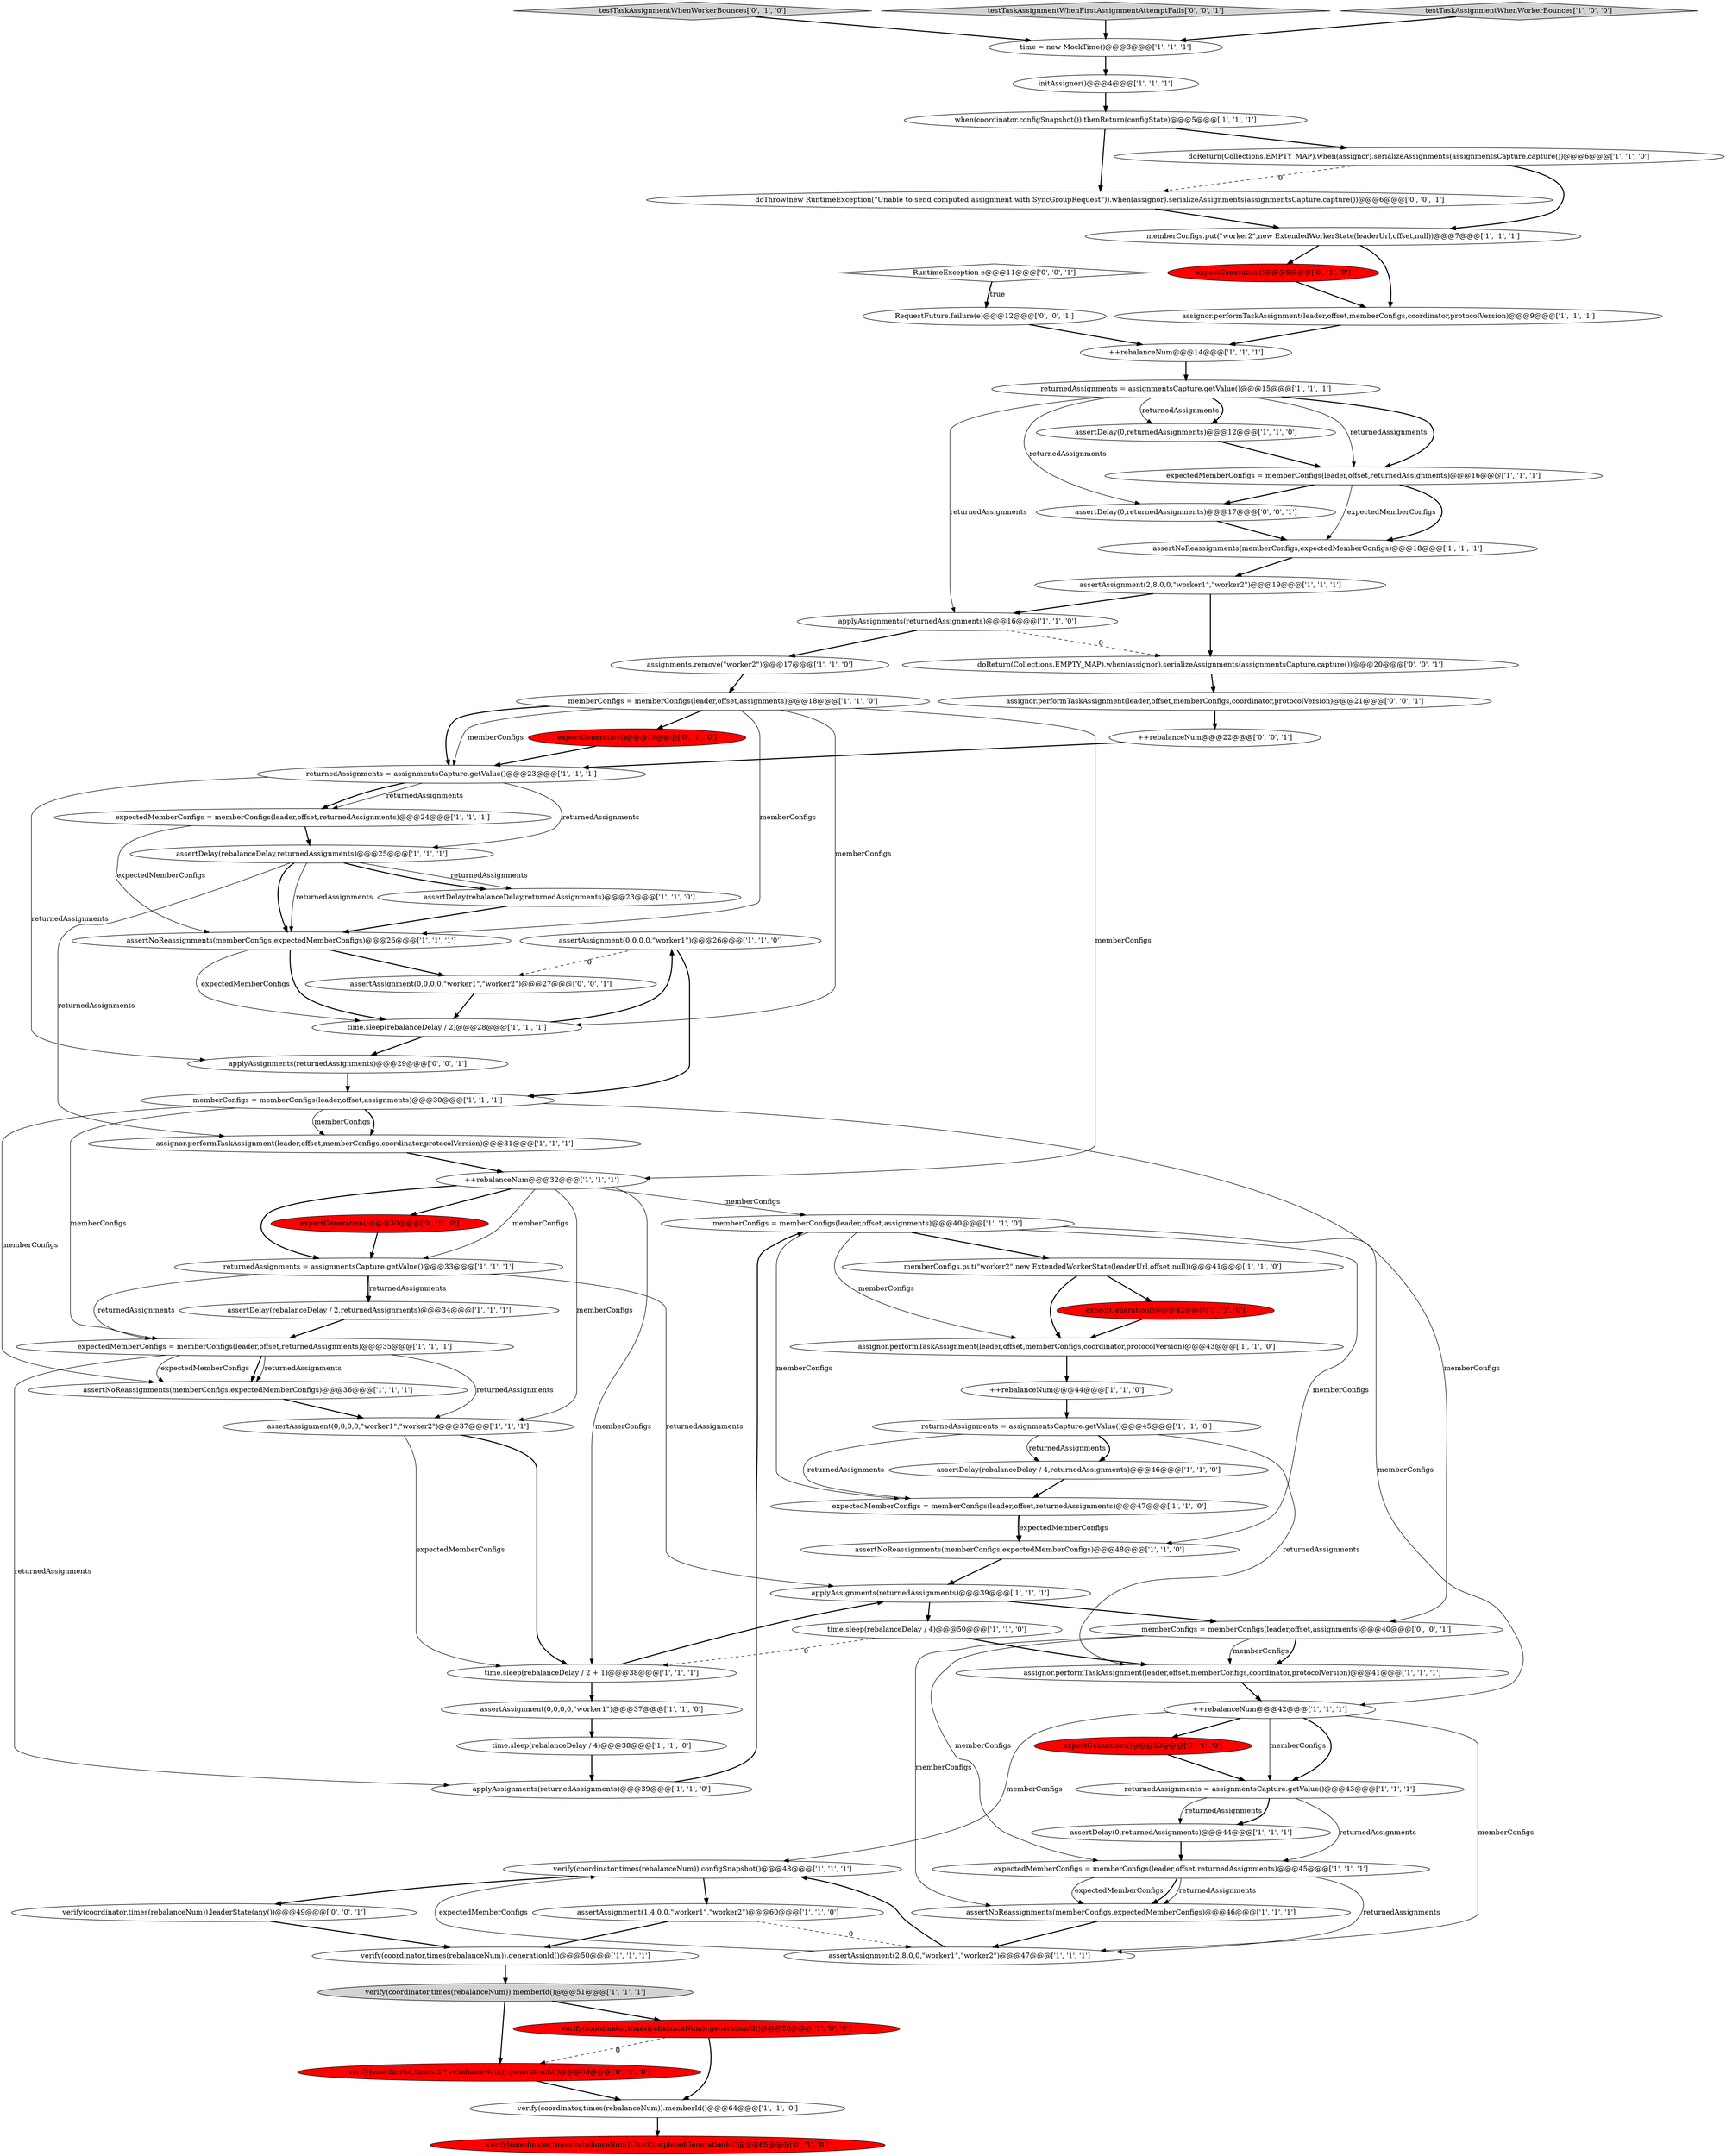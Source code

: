 digraph {
18 [style = filled, label = "verify(coordinator,times(rebalanceNum)).memberId()@@@64@@@['1', '1', '0']", fillcolor = white, shape = ellipse image = "AAA0AAABBB1BBB"];
25 [style = filled, label = "expectedMemberConfigs = memberConfigs(leader,offset,returnedAssignments)@@@47@@@['1', '1', '0']", fillcolor = white, shape = ellipse image = "AAA0AAABBB1BBB"];
37 [style = filled, label = "time.sleep(rebalanceDelay / 2)@@@28@@@['1', '1', '1']", fillcolor = white, shape = ellipse image = "AAA0AAABBB1BBB"];
65 [style = filled, label = "verify(coordinator,times(2 * rebalanceNum)).generationId()@@@63@@@['0', '1', '0']", fillcolor = red, shape = ellipse image = "AAA1AAABBB2BBB"];
68 [style = filled, label = "verify(coordinator,times(rebalanceNum)).leaderState(any())@@@49@@@['0', '0', '1']", fillcolor = white, shape = ellipse image = "AAA0AAABBB3BBB"];
76 [style = filled, label = "assertDelay(0,returnedAssignments)@@@17@@@['0', '0', '1']", fillcolor = white, shape = ellipse image = "AAA0AAABBB3BBB"];
55 [style = filled, label = "assertAssignment(0,0,0,0,\"worker1\")@@@26@@@['1', '1', '0']", fillcolor = white, shape = ellipse image = "AAA0AAABBB1BBB"];
17 [style = filled, label = "time.sleep(rebalanceDelay / 2 + 1)@@@38@@@['1', '1', '1']", fillcolor = white, shape = ellipse image = "AAA0AAABBB1BBB"];
57 [style = filled, label = "assertNoReassignments(memberConfigs,expectedMemberConfigs)@@@46@@@['1', '1', '1']", fillcolor = white, shape = ellipse image = "AAA0AAABBB1BBB"];
67 [style = filled, label = "doReturn(Collections.EMPTY_MAP).when(assignor).serializeAssignments(assignmentsCapture.capture())@@@20@@@['0', '0', '1']", fillcolor = white, shape = ellipse image = "AAA0AAABBB3BBB"];
6 [style = filled, label = "assertNoReassignments(memberConfigs,expectedMemberConfigs)@@@36@@@['1', '1', '1']", fillcolor = white, shape = ellipse image = "AAA0AAABBB1BBB"];
11 [style = filled, label = "memberConfigs.put(\"worker2\",new ExtendedWorkerState(leaderUrl,offset,null))@@@41@@@['1', '1', '0']", fillcolor = white, shape = ellipse image = "AAA0AAABBB1BBB"];
29 [style = filled, label = "assignor.performTaskAssignment(leader,offset,memberConfigs,coordinator,protocolVersion)@@@31@@@['1', '1', '1']", fillcolor = white, shape = ellipse image = "AAA0AAABBB1BBB"];
42 [style = filled, label = "time = new MockTime()@@@3@@@['1', '1', '1']", fillcolor = white, shape = ellipse image = "AAA0AAABBB1BBB"];
70 [style = filled, label = "memberConfigs = memberConfigs(leader,offset,assignments)@@@40@@@['0', '0', '1']", fillcolor = white, shape = ellipse image = "AAA0AAABBB3BBB"];
20 [style = filled, label = "assertDelay(0,returnedAssignments)@@@12@@@['1', '1', '0']", fillcolor = white, shape = ellipse image = "AAA0AAABBB1BBB"];
64 [style = filled, label = "expectGeneration()@@@42@@@['0', '1', '0']", fillcolor = red, shape = ellipse image = "AAA1AAABBB2BBB"];
28 [style = filled, label = "memberConfigs = memberConfigs(leader,offset,assignments)@@@40@@@['1', '1', '0']", fillcolor = white, shape = ellipse image = "AAA0AAABBB1BBB"];
62 [style = filled, label = "testTaskAssignmentWhenWorkerBounces['0', '1', '0']", fillcolor = lightgray, shape = diamond image = "AAA0AAABBB2BBB"];
3 [style = filled, label = "assertAssignment(0,0,0,0,\"worker1\",\"worker2\")@@@37@@@['1', '1', '1']", fillcolor = white, shape = ellipse image = "AAA0AAABBB1BBB"];
22 [style = filled, label = "applyAssignments(returnedAssignments)@@@39@@@['1', '1', '0']", fillcolor = white, shape = ellipse image = "AAA0AAABBB1BBB"];
69 [style = filled, label = "doThrow(new RuntimeException(\"Unable to send computed assignment with SyncGroupRequest\")).when(assignor).serializeAssignments(assignmentsCapture.capture())@@@6@@@['0', '0', '1']", fillcolor = white, shape = ellipse image = "AAA0AAABBB3BBB"];
36 [style = filled, label = "returnedAssignments = assignmentsCapture.getValue()@@@23@@@['1', '1', '1']", fillcolor = white, shape = ellipse image = "AAA0AAABBB1BBB"];
13 [style = filled, label = "assertDelay(rebalanceDelay / 4,returnedAssignments)@@@46@@@['1', '1', '0']", fillcolor = white, shape = ellipse image = "AAA0AAABBB1BBB"];
41 [style = filled, label = "verify(coordinator,times(rebalanceNum)).generationId()@@@58@@@['1', '0', '0']", fillcolor = red, shape = ellipse image = "AAA1AAABBB1BBB"];
12 [style = filled, label = "assertNoReassignments(memberConfigs,expectedMemberConfigs)@@@26@@@['1', '1', '1']", fillcolor = white, shape = ellipse image = "AAA0AAABBB1BBB"];
19 [style = filled, label = "++rebalanceNum@@@42@@@['1', '1', '1']", fillcolor = white, shape = ellipse image = "AAA0AAABBB1BBB"];
7 [style = filled, label = "memberConfigs = memberConfigs(leader,offset,assignments)@@@30@@@['1', '1', '1']", fillcolor = white, shape = ellipse image = "AAA0AAABBB1BBB"];
38 [style = filled, label = "assertDelay(rebalanceDelay,returnedAssignments)@@@25@@@['1', '1', '1']", fillcolor = white, shape = ellipse image = "AAA0AAABBB1BBB"];
40 [style = filled, label = "time.sleep(rebalanceDelay / 4)@@@38@@@['1', '1', '0']", fillcolor = white, shape = ellipse image = "AAA0AAABBB1BBB"];
39 [style = filled, label = "assertNoReassignments(memberConfigs,expectedMemberConfigs)@@@18@@@['1', '1', '1']", fillcolor = white, shape = ellipse image = "AAA0AAABBB1BBB"];
51 [style = filled, label = "assertAssignment(2,8,0,0,\"worker1\",\"worker2\")@@@47@@@['1', '1', '1']", fillcolor = white, shape = ellipse image = "AAA0AAABBB1BBB"];
72 [style = filled, label = "++rebalanceNum@@@22@@@['0', '0', '1']", fillcolor = white, shape = ellipse image = "AAA0AAABBB3BBB"];
5 [style = filled, label = "applyAssignments(returnedAssignments)@@@16@@@['1', '1', '0']", fillcolor = white, shape = ellipse image = "AAA0AAABBB1BBB"];
52 [style = filled, label = "assignor.performTaskAssignment(leader,offset,memberConfigs,coordinator,protocolVersion)@@@41@@@['1', '1', '1']", fillcolor = white, shape = ellipse image = "AAA0AAABBB1BBB"];
74 [style = filled, label = "testTaskAssignmentWhenFirstAssignmentAttemptFails['0', '0', '1']", fillcolor = lightgray, shape = diamond image = "AAA0AAABBB3BBB"];
53 [style = filled, label = "verify(coordinator,times(rebalanceNum)).generationId()@@@50@@@['1', '1', '1']", fillcolor = white, shape = ellipse image = "AAA0AAABBB1BBB"];
21 [style = filled, label = "expectedMemberConfigs = memberConfigs(leader,offset,returnedAssignments)@@@35@@@['1', '1', '1']", fillcolor = white, shape = ellipse image = "AAA0AAABBB1BBB"];
54 [style = filled, label = "assignor.performTaskAssignment(leader,offset,memberConfigs,coordinator,protocolVersion)@@@43@@@['1', '1', '0']", fillcolor = white, shape = ellipse image = "AAA0AAABBB1BBB"];
58 [style = filled, label = "verify(coordinator,times(rebalanceNum)).lastCompletedGenerationId()@@@65@@@['0', '1', '0']", fillcolor = red, shape = ellipse image = "AAA1AAABBB2BBB"];
77 [style = filled, label = "RuntimeException e@@@11@@@['0', '0', '1']", fillcolor = white, shape = diamond image = "AAA0AAABBB3BBB"];
15 [style = filled, label = "returnedAssignments = assignmentsCapture.getValue()@@@45@@@['1', '1', '0']", fillcolor = white, shape = ellipse image = "AAA0AAABBB1BBB"];
34 [style = filled, label = "expectedMemberConfigs = memberConfigs(leader,offset,returnedAssignments)@@@24@@@['1', '1', '1']", fillcolor = white, shape = ellipse image = "AAA0AAABBB1BBB"];
35 [style = filled, label = "verify(coordinator,times(rebalanceNum)).memberId()@@@51@@@['1', '1', '1']", fillcolor = lightgray, shape = ellipse image = "AAA0AAABBB1BBB"];
47 [style = filled, label = "memberConfigs = memberConfigs(leader,offset,assignments)@@@18@@@['1', '1', '0']", fillcolor = white, shape = ellipse image = "AAA0AAABBB1BBB"];
49 [style = filled, label = "assertDelay(rebalanceDelay,returnedAssignments)@@@23@@@['1', '1', '0']", fillcolor = white, shape = ellipse image = "AAA0AAABBB1BBB"];
71 [style = filled, label = "RequestFuture.failure(e)@@@12@@@['0', '0', '1']", fillcolor = white, shape = ellipse image = "AAA0AAABBB3BBB"];
0 [style = filled, label = "expectedMemberConfigs = memberConfigs(leader,offset,returnedAssignments)@@@45@@@['1', '1', '1']", fillcolor = white, shape = ellipse image = "AAA0AAABBB1BBB"];
32 [style = filled, label = "memberConfigs.put(\"worker2\",new ExtendedWorkerState(leaderUrl,offset,null))@@@7@@@['1', '1', '1']", fillcolor = white, shape = ellipse image = "AAA0AAABBB1BBB"];
4 [style = filled, label = "time.sleep(rebalanceDelay / 4)@@@50@@@['1', '1', '0']", fillcolor = white, shape = ellipse image = "AAA0AAABBB1BBB"];
9 [style = filled, label = "verify(coordinator,times(rebalanceNum)).configSnapshot()@@@48@@@['1', '1', '1']", fillcolor = white, shape = ellipse image = "AAA0AAABBB1BBB"];
59 [style = filled, label = "expectGeneration()@@@19@@@['0', '1', '0']", fillcolor = red, shape = ellipse image = "AAA1AAABBB2BBB"];
50 [style = filled, label = "++rebalanceNum@@@44@@@['1', '1', '0']", fillcolor = white, shape = ellipse image = "AAA0AAABBB1BBB"];
73 [style = filled, label = "assertAssignment(0,0,0,0,\"worker1\",\"worker2\")@@@27@@@['0', '0', '1']", fillcolor = white, shape = ellipse image = "AAA0AAABBB3BBB"];
75 [style = filled, label = "assignor.performTaskAssignment(leader,offset,memberConfigs,coordinator,protocolVersion)@@@21@@@['0', '0', '1']", fillcolor = white, shape = ellipse image = "AAA0AAABBB3BBB"];
45 [style = filled, label = "assignments.remove(\"worker2\")@@@17@@@['1', '1', '0']", fillcolor = white, shape = ellipse image = "AAA0AAABBB1BBB"];
66 [style = filled, label = "applyAssignments(returnedAssignments)@@@29@@@['0', '0', '1']", fillcolor = white, shape = ellipse image = "AAA0AAABBB3BBB"];
46 [style = filled, label = "returnedAssignments = assignmentsCapture.getValue()@@@15@@@['1', '1', '1']", fillcolor = white, shape = ellipse image = "AAA0AAABBB1BBB"];
56 [style = filled, label = "assertAssignment(0,0,0,0,\"worker1\")@@@37@@@['1', '1', '0']", fillcolor = white, shape = ellipse image = "AAA0AAABBB1BBB"];
48 [style = filled, label = "assertNoReassignments(memberConfigs,expectedMemberConfigs)@@@48@@@['1', '1', '0']", fillcolor = white, shape = ellipse image = "AAA0AAABBB1BBB"];
44 [style = filled, label = "assertAssignment(2,8,0,0,\"worker1\",\"worker2\")@@@19@@@['1', '1', '1']", fillcolor = white, shape = ellipse image = "AAA0AAABBB1BBB"];
60 [style = filled, label = "expectGeneration()@@@8@@@['0', '1', '0']", fillcolor = red, shape = ellipse image = "AAA1AAABBB2BBB"];
10 [style = filled, label = "returnedAssignments = assignmentsCapture.getValue()@@@33@@@['1', '1', '1']", fillcolor = white, shape = ellipse image = "AAA0AAABBB1BBB"];
2 [style = filled, label = "when(coordinator.configSnapshot()).thenReturn(configState)@@@5@@@['1', '1', '1']", fillcolor = white, shape = ellipse image = "AAA0AAABBB1BBB"];
23 [style = filled, label = "initAssignor()@@@4@@@['1', '1', '1']", fillcolor = white, shape = ellipse image = "AAA0AAABBB1BBB"];
30 [style = filled, label = "++rebalanceNum@@@14@@@['1', '1', '1']", fillcolor = white, shape = ellipse image = "AAA0AAABBB1BBB"];
16 [style = filled, label = "applyAssignments(returnedAssignments)@@@39@@@['1', '1', '1']", fillcolor = white, shape = ellipse image = "AAA0AAABBB1BBB"];
8 [style = filled, label = "assertAssignment(1,4,0,0,\"worker1\",\"worker2\")@@@60@@@['1', '1', '0']", fillcolor = white, shape = ellipse image = "AAA0AAABBB1BBB"];
26 [style = filled, label = "expectedMemberConfigs = memberConfigs(leader,offset,returnedAssignments)@@@16@@@['1', '1', '1']", fillcolor = white, shape = ellipse image = "AAA0AAABBB1BBB"];
61 [style = filled, label = "expectGeneration()@@@53@@@['0', '1', '0']", fillcolor = red, shape = ellipse image = "AAA1AAABBB2BBB"];
14 [style = filled, label = "returnedAssignments = assignmentsCapture.getValue()@@@43@@@['1', '1', '1']", fillcolor = white, shape = ellipse image = "AAA0AAABBB1BBB"];
63 [style = filled, label = "expectGeneration()@@@30@@@['0', '1', '0']", fillcolor = red, shape = ellipse image = "AAA1AAABBB2BBB"];
27 [style = filled, label = "++rebalanceNum@@@32@@@['1', '1', '1']", fillcolor = white, shape = ellipse image = "AAA0AAABBB1BBB"];
31 [style = filled, label = "testTaskAssignmentWhenWorkerBounces['1', '0', '0']", fillcolor = lightgray, shape = diamond image = "AAA0AAABBB1BBB"];
24 [style = filled, label = "assignor.performTaskAssignment(leader,offset,memberConfigs,coordinator,protocolVersion)@@@9@@@['1', '1', '1']", fillcolor = white, shape = ellipse image = "AAA0AAABBB1BBB"];
43 [style = filled, label = "assertDelay(rebalanceDelay / 2,returnedAssignments)@@@34@@@['1', '1', '1']", fillcolor = white, shape = ellipse image = "AAA0AAABBB1BBB"];
33 [style = filled, label = "assertDelay(0,returnedAssignments)@@@44@@@['1', '1', '1']", fillcolor = white, shape = ellipse image = "AAA0AAABBB1BBB"];
1 [style = filled, label = "doReturn(Collections.EMPTY_MAP).when(assignor).serializeAssignments(assignmentsCapture.capture())@@@6@@@['1', '1', '0']", fillcolor = white, shape = ellipse image = "AAA0AAABBB1BBB"];
42->23 [style = bold, label=""];
6->3 [style = bold, label=""];
38->49 [style = solid, label="returnedAssignments"];
71->30 [style = bold, label=""];
46->26 [style = solid, label="returnedAssignments"];
35->41 [style = bold, label=""];
20->26 [style = bold, label=""];
11->64 [style = bold, label=""];
27->10 [style = solid, label="memberConfigs"];
38->12 [style = bold, label=""];
5->45 [style = bold, label=""];
25->48 [style = bold, label=""];
37->55 [style = bold, label=""];
15->25 [style = solid, label="returnedAssignments"];
60->24 [style = bold, label=""];
24->30 [style = bold, label=""];
33->0 [style = bold, label=""];
65->18 [style = bold, label=""];
62->42 [style = bold, label=""];
38->49 [style = bold, label=""];
27->28 [style = solid, label="memberConfigs"];
7->70 [style = solid, label="memberConfigs"];
30->46 [style = bold, label=""];
8->51 [style = dashed, label="0"];
40->22 [style = bold, label=""];
19->61 [style = bold, label=""];
2->69 [style = bold, label=""];
8->53 [style = bold, label=""];
17->16 [style = bold, label=""];
38->29 [style = solid, label="returnedAssignments"];
46->5 [style = solid, label="returnedAssignments"];
7->29 [style = bold, label=""];
13->25 [style = bold, label=""];
49->12 [style = bold, label=""];
15->13 [style = bold, label=""];
19->14 [style = solid, label="memberConfigs"];
10->43 [style = solid, label="returnedAssignments"];
47->12 [style = solid, label="memberConfigs"];
66->7 [style = bold, label=""];
73->37 [style = bold, label=""];
57->51 [style = bold, label=""];
36->66 [style = solid, label="returnedAssignments"];
4->17 [style = dashed, label="0"];
0->51 [style = solid, label="returnedAssignments"];
52->19 [style = bold, label=""];
9->8 [style = bold, label=""];
15->52 [style = solid, label="returnedAssignments"];
12->37 [style = bold, label=""];
5->67 [style = dashed, label="0"];
25->48 [style = solid, label="expectedMemberConfigs"];
53->35 [style = bold, label=""];
74->42 [style = bold, label=""];
29->27 [style = bold, label=""];
34->12 [style = solid, label="expectedMemberConfigs"];
55->7 [style = bold, label=""];
7->6 [style = solid, label="memberConfigs"];
48->16 [style = bold, label=""];
51->9 [style = solid, label="expectedMemberConfigs"];
77->71 [style = bold, label=""];
1->32 [style = bold, label=""];
46->20 [style = bold, label=""];
14->33 [style = solid, label="returnedAssignments"];
34->38 [style = bold, label=""];
26->76 [style = bold, label=""];
56->40 [style = bold, label=""];
28->54 [style = solid, label="memberConfigs"];
47->36 [style = bold, label=""];
19->51 [style = solid, label="memberConfigs"];
63->10 [style = bold, label=""];
28->48 [style = solid, label="memberConfigs"];
0->57 [style = bold, label=""];
36->34 [style = solid, label="returnedAssignments"];
67->75 [style = bold, label=""];
10->43 [style = bold, label=""];
2->1 [style = bold, label=""];
26->39 [style = solid, label="expectedMemberConfigs"];
51->9 [style = bold, label=""];
70->57 [style = solid, label="memberConfigs"];
9->68 [style = bold, label=""];
41->65 [style = dashed, label="0"];
22->28 [style = bold, label=""];
44->67 [style = bold, label=""];
21->6 [style = solid, label="returnedAssignments"];
68->53 [style = bold, label=""];
12->73 [style = bold, label=""];
21->22 [style = solid, label="returnedAssignments"];
47->59 [style = bold, label=""];
37->66 [style = bold, label=""];
10->21 [style = solid, label="returnedAssignments"];
31->42 [style = bold, label=""];
21->6 [style = solid, label="expectedMemberConfigs"];
32->60 [style = bold, label=""];
19->14 [style = bold, label=""];
18->58 [style = bold, label=""];
27->10 [style = bold, label=""];
72->36 [style = bold, label=""];
76->39 [style = bold, label=""];
46->76 [style = solid, label="returnedAssignments"];
7->29 [style = solid, label="memberConfigs"];
27->3 [style = solid, label="memberConfigs"];
70->0 [style = solid, label="memberConfigs"];
3->17 [style = bold, label=""];
75->72 [style = bold, label=""];
23->2 [style = bold, label=""];
50->15 [style = bold, label=""];
16->4 [style = bold, label=""];
44->5 [style = bold, label=""];
41->18 [style = bold, label=""];
14->0 [style = solid, label="returnedAssignments"];
36->34 [style = bold, label=""];
11->54 [style = bold, label=""];
69->32 [style = bold, label=""];
27->17 [style = solid, label="memberConfigs"];
43->21 [style = bold, label=""];
47->27 [style = solid, label="memberConfigs"];
1->69 [style = dashed, label="0"];
0->57 [style = solid, label="returnedAssignments"];
39->44 [style = bold, label=""];
21->6 [style = bold, label=""];
28->11 [style = bold, label=""];
36->38 [style = solid, label="returnedAssignments"];
10->16 [style = solid, label="returnedAssignments"];
19->9 [style = solid, label="memberConfigs"];
3->17 [style = solid, label="expectedMemberConfigs"];
38->12 [style = solid, label="returnedAssignments"];
27->63 [style = bold, label=""];
64->54 [style = bold, label=""];
70->52 [style = solid, label="memberConfigs"];
26->39 [style = bold, label=""];
14->33 [style = bold, label=""];
54->50 [style = bold, label=""];
16->70 [style = bold, label=""];
0->57 [style = solid, label="expectedMemberConfigs"];
35->65 [style = bold, label=""];
77->71 [style = dotted, label="true"];
47->36 [style = solid, label="memberConfigs"];
46->26 [style = bold, label=""];
4->52 [style = bold, label=""];
7->21 [style = solid, label="memberConfigs"];
61->14 [style = bold, label=""];
12->37 [style = solid, label="expectedMemberConfigs"];
70->52 [style = bold, label=""];
45->47 [style = bold, label=""];
59->36 [style = bold, label=""];
21->3 [style = solid, label="returnedAssignments"];
47->37 [style = solid, label="memberConfigs"];
28->25 [style = solid, label="memberConfigs"];
55->73 [style = dashed, label="0"];
17->56 [style = bold, label=""];
15->13 [style = solid, label="returnedAssignments"];
32->24 [style = bold, label=""];
28->19 [style = solid, label="memberConfigs"];
46->20 [style = solid, label="returnedAssignments"];
}
